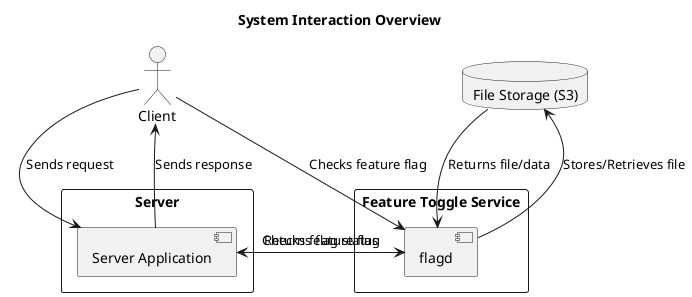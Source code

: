 @startuml
title System Interaction Overview

actor Client

rectangle Server {
  [Server Application]
}

rectangle "Feature Toggle Service" as Flagd {
  [flagd]
}

database "File Storage (S3)" as S3

Client --> [Server Application] : Sends request
[Server Application] --> [flagd] : Checks feature flag
Client --> [flagd] : Checks feature flag
[flagd] --> S3 : Stores/Retrieves file
S3 --> [flagd] : Returns file/data
[flagd] --> [Server Application] : Returns flag status
[Server Application] --> Client : Sends response

@enduml